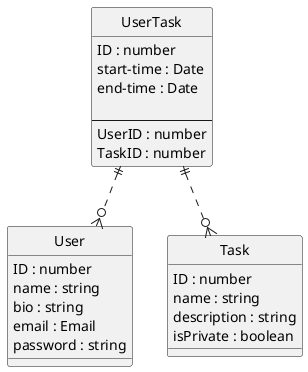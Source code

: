 @startuml er

' hide the spot
hide circle

' avoid problems with angled crows feet
' skinparam linetype ortho

entity "User" {
    ID : number
    name : string
    bio : string
    email : Email
    password : string
}

entity "Task" {
    ID : number
    name : string
    description : string
    isPrivate : boolean
}

entity "UserTask" {
    ID : number
    start-time : Date
    end-time : Date

    --
    UserID : number
    TaskID : number
}

UserTask ||..o{ User
UserTask ||..o{ Task

@enduml
